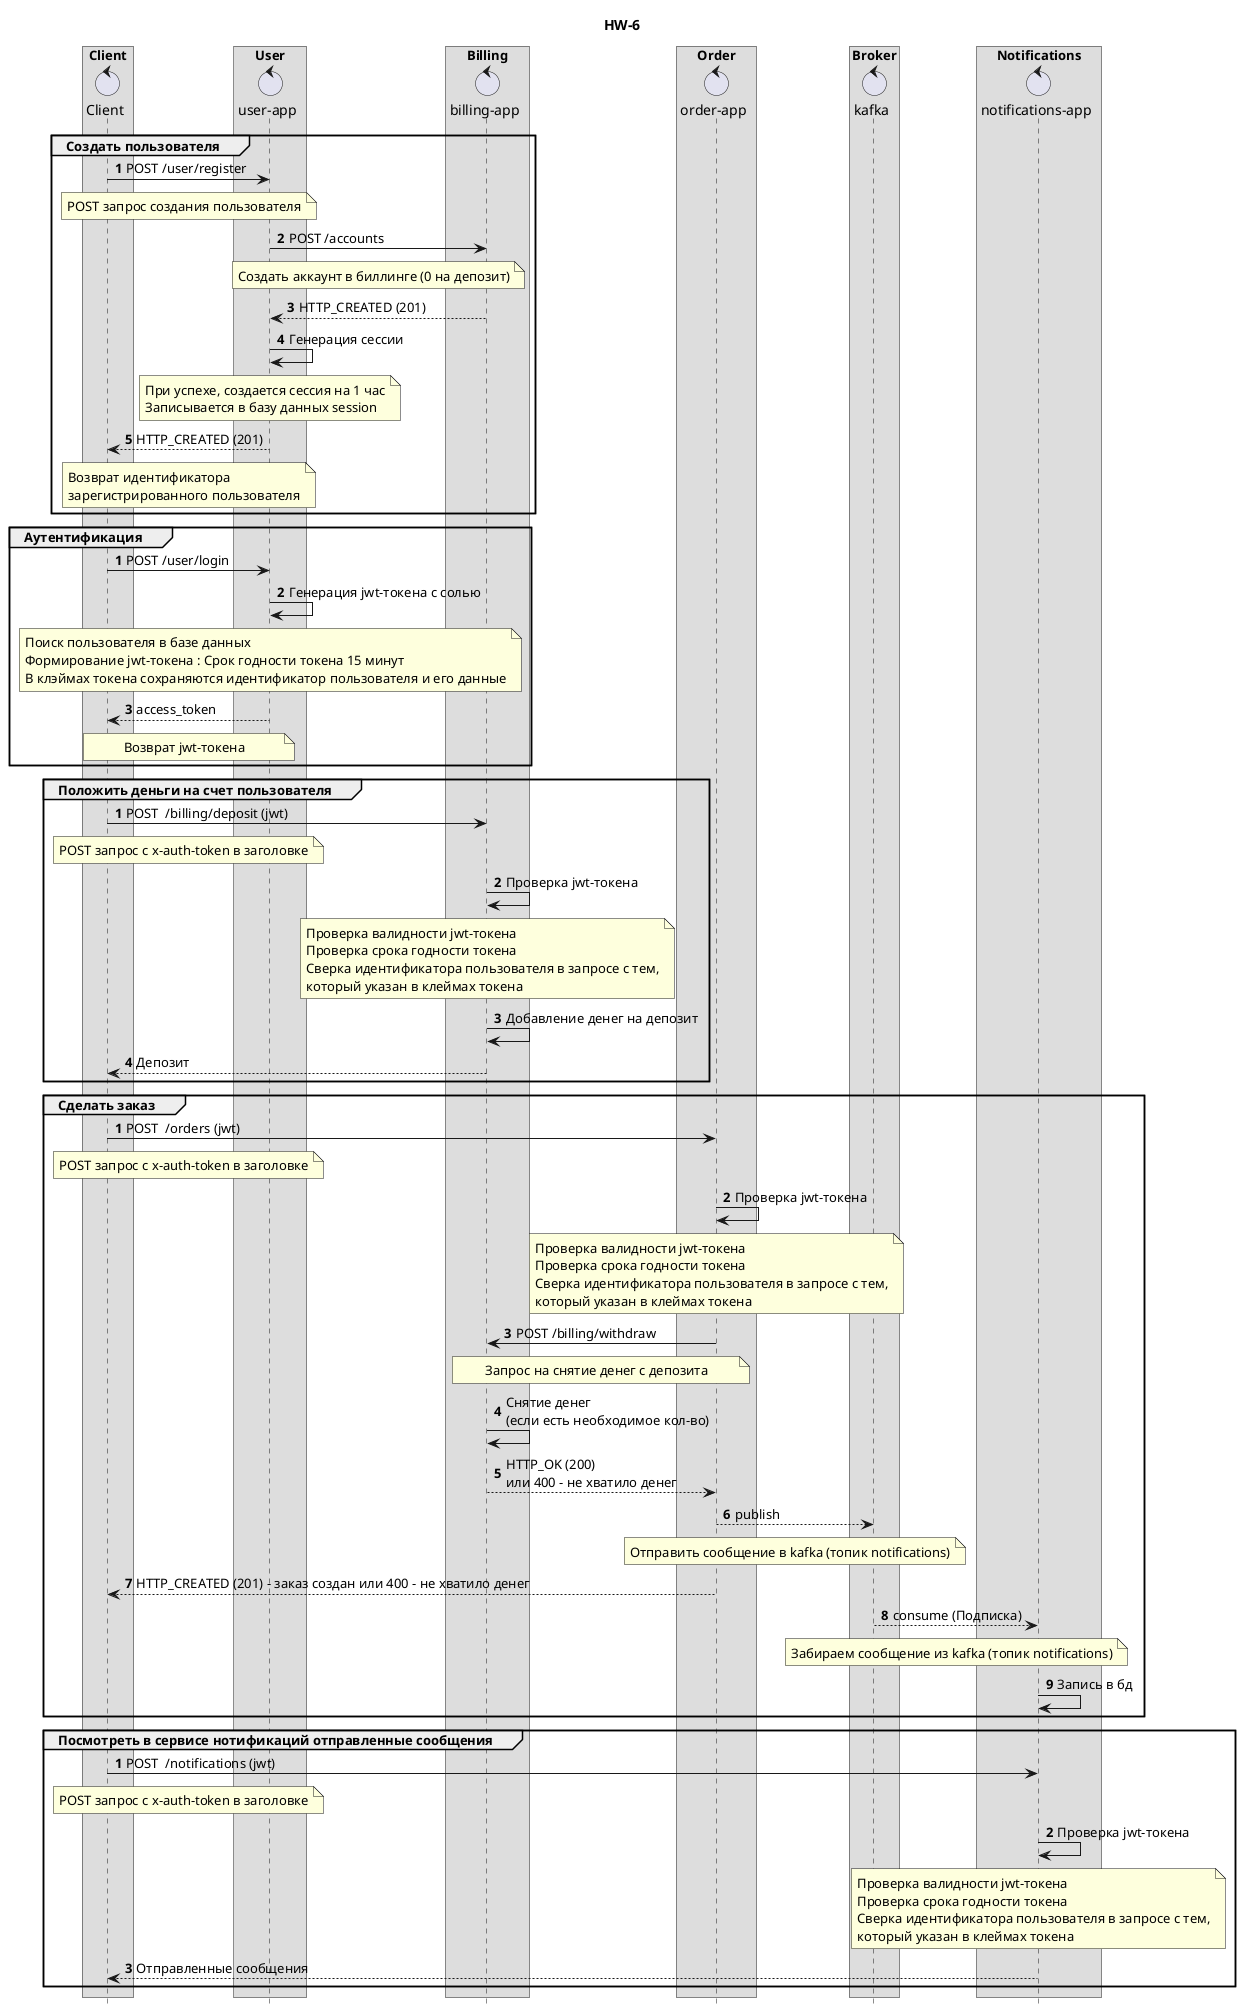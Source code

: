 @startuml
hide footbox
title HW-6
box Client
  control client as "Client"
end box
box User
  control user_app as "user-app"
end box
box Billing
  control billing_app as "billing-app"
end box
box Order
  control order_app as "order-app"
end box
box Broker
  control kafka as "kafka"
end box
box Notifications
  control notifications_app as "notifications-app"
end box

autonumber
group Создать пользователя

client -> user_app : POST /user/register
note over client, user_app
POST запрос создания пользователя
end note
user_app -> billing_app : POST /accounts
note over user_app, billing_app
Создать аккаунт в биллинге (0 на депозит)
end note
billing_app --> user_app : HTTP_CREATED (201)
user_app -> user_app: Генерация сессии
note over user_app
При успехе, создается сессия на 1 час
Записывается в базу данных session
end note
user_app --> client: HTTP_CREATED (201)
note over user_app, client
Возврат идентификатора
зарегистрированного пользователя
end note
end group

autonumber
group Аутентификация
client -> user_app : POST /user/login
user_app -> user_app: Генерация jwt-токена с солью
note over user_app
Поиск пользователя в базе данных
Формирование jwt-токена : Срок годности токена 15 минут
В клэймах токена сохраняются идентификатор пользователя и его данные
end note
user_app --> client : access_token
note over user_app, client
Возврат jwt-токена
end note
end group

autonumber
group Положить деньги на счет пользователя

client -> billing_app : POST  /billing/deposit (jwt)
note over client, user_app
POST запрос с x-auth-token в заголовке
end note
billing_app -> billing_app: Проверка jwt-токена
note over billing_app
Проверка валидности jwt-токена
Проверка срока годности токена
Сверка идентификатора пользователя в запросе с тем,
который указан в клеймах токена
end note
billing_app -> billing_app: Добавление денег на депозит
billing_app --> client : Депозит

end group

autonumber
group Сделать заказ

client -> order_app : POST  /orders (jwt)
note over client, user_app
POST запрос с x-auth-token в заголовке
end note
order_app -> order_app: Проверка jwt-токена
note over order_app
Проверка валидности jwt-токена
Проверка срока годности токена
Сверка идентификатора пользователя в запросе с тем,
который указан в клеймах токена
end note
order_app -> billing_app: POST /billing/withdraw
note over order_app, billing_app
Запрос на снятие денег с депозита
end note
billing_app -> billing_app: Снятие денег\n(если есть необходимое кол-во)
billing_app --> order_app: HTTP_OK (200)\nили 400 - не хватило денег
order_app --> kafka: publish
note over order_app, kafka
Отправить сообщение в kafka (топик notifications)
end note
order_app --> client : HTTP_CREATED (201) - заказ создан или 400 - не хватило денег
kafka --> notifications_app: consume (Подписка)
note over kafka, notifications_app
Забираем сообщение из kafka (топик notifications)
end note
notifications_app -> notifications_app: Запись в бд
end group

autonumber
group Посмотреть в сервисе нотификаций отправленные сообщения

client -> notifications_app : POST  /notifications (jwt)
note over client, user_app
POST запрос с x-auth-token в заголовке
end note
notifications_app -> notifications_app: Проверка jwt-токена
note over notifications_app
Проверка валидности jwt-токена
Проверка срока годности токена
Сверка идентификатора пользователя в запросе с тем,
который указан в клеймах токена
end note
notifications_app --> client : Отправленные сообщения

end group

@enduml
